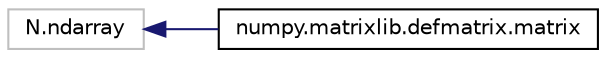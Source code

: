 digraph "Graphical Class Hierarchy"
{
 // LATEX_PDF_SIZE
  edge [fontname="Helvetica",fontsize="10",labelfontname="Helvetica",labelfontsize="10"];
  node [fontname="Helvetica",fontsize="10",shape=record];
  rankdir="LR";
  Node9579 [label="N.ndarray",height=0.2,width=0.4,color="grey75", fillcolor="white", style="filled",tooltip=" "];
  Node9579 -> Node0 [dir="back",color="midnightblue",fontsize="10",style="solid",fontname="Helvetica"];
  Node0 [label="numpy.matrixlib.defmatrix.matrix",height=0.2,width=0.4,color="black", fillcolor="white", style="filled",URL="$classnumpy_1_1matrixlib_1_1defmatrix_1_1matrix.html",tooltip=" "];
}
